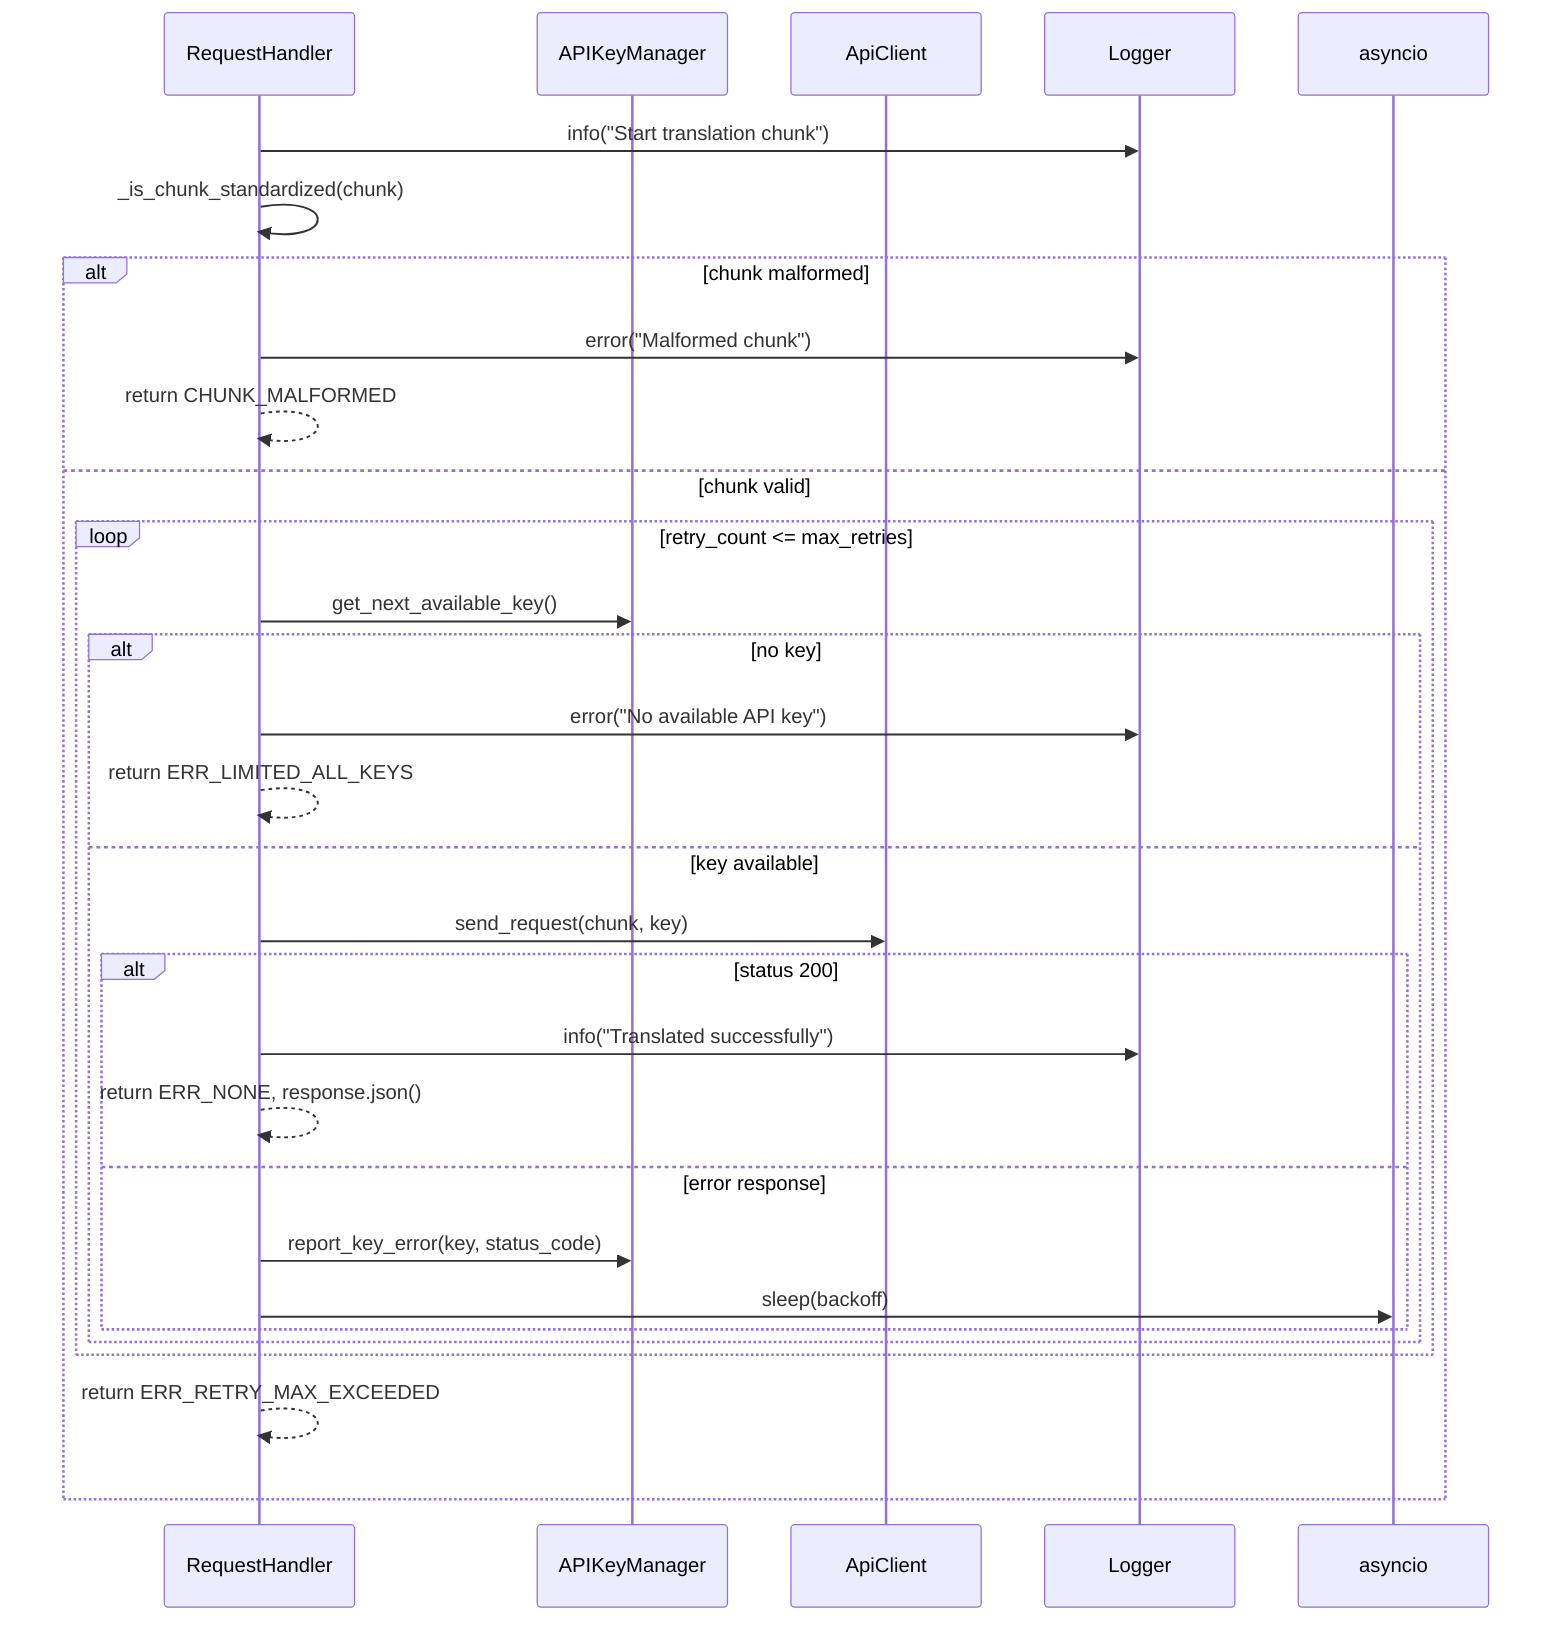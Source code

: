 sequenceDiagram
    participant RH as RequestHandler
    participant KM as APIKeyManager
    participant API as ApiClient
    participant LOG as Logger

    RH->>LOG: info("Start translation chunk")
    RH->>RH: _is_chunk_standardized(chunk)
    alt chunk malformed
        RH->>LOG: error("Malformed chunk")
        RH-->>RH: return CHUNK_MALFORMED
    else chunk valid
        loop retry_count <= max_retries
            RH->>KM: get_next_available_key()
            alt no key
                RH->>LOG: error("No available API key")
                RH-->>RH: return ERR_LIMITED_ALL_KEYS
            else key available
                RH->>API: send_request(chunk, key)
                alt status 200
                    RH->>LOG: info("Translated successfully")
                    RH-->>RH: return ERR_NONE, response.json()
                else error response
                    RH->>KM: report_key_error(key, status_code)
                    RH->>asyncio: sleep(backoff)
                end
            end
        end
        RH-->>RH: return ERR_RETRY_MAX_EXCEEDED
    end